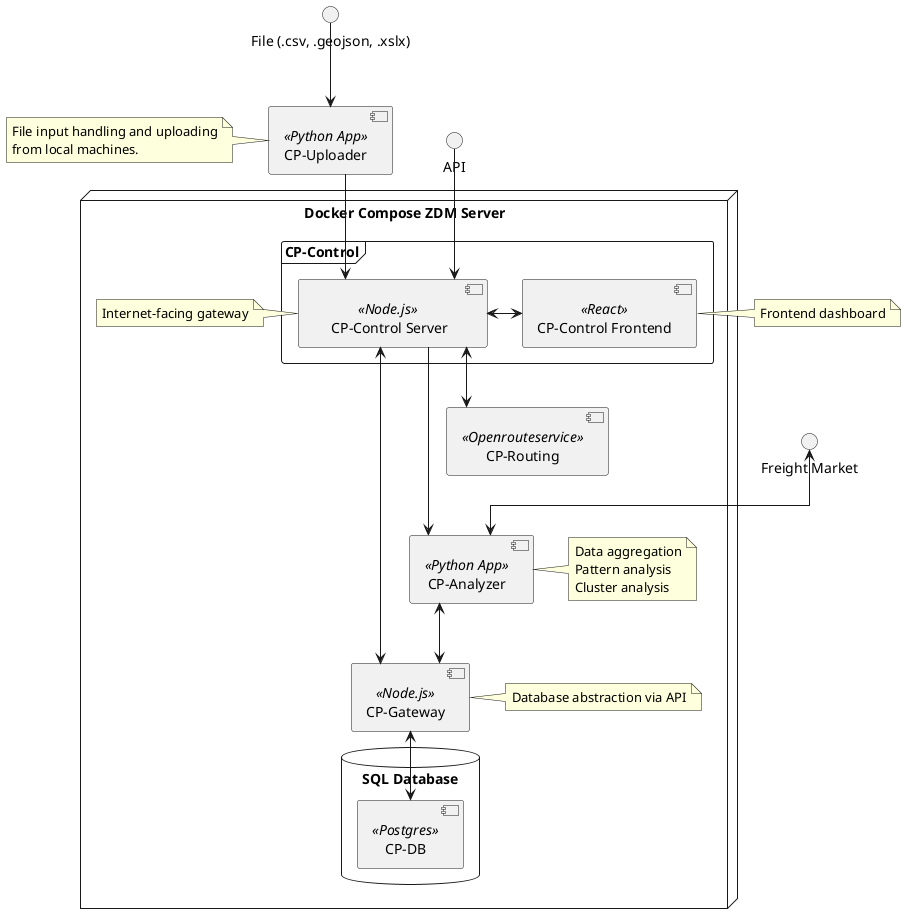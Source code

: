@startuml

skinparam linetype polyline
skinparam linetype ortho




node "Docker Compose ZDM Server" {
    frame "CP-Control" {
        component [     CP-Control Server    ] as control1 <<Node.js>>
        component [CP-Control Frontend] as control2 <<React>>
    }

    component [CP-Routing] as routing <<Openrouteservice>>
    component [CP-Analyzer] as analyzer <<Python App>>
    component [CP-Gateway] as gateway <<Node.js>>
    database "SQL Database" {
        component [CP-DB] as db <<Postgres>>
    }

    note right of gateway
        Database abstraction via API
    end note

    note right of analyzer
        Data aggregation
        Pattern analysis
        Cluster analysis
    end note

    note left of control1
        Internet-facing gateway
    end note
}

component [CP-Uploader] as uploader <<Python App>>

interface "Freight Market" as market
interface "File (.csv, .geojson, .xslx)" as file
interface "API" as api


control1 <-> control2
uploader --> control1
control1 <--> routing
control1 ---> analyzer
control1 <--> gateway
analyzer <--> gateway
gateway <--> db
market <--> analyzer
file --> uploader
api --> control1

note left of uploader
    File input handling and uploading
    from local machines.
end note


note right of control2
    Frontend dashboard
end note


@enduml
